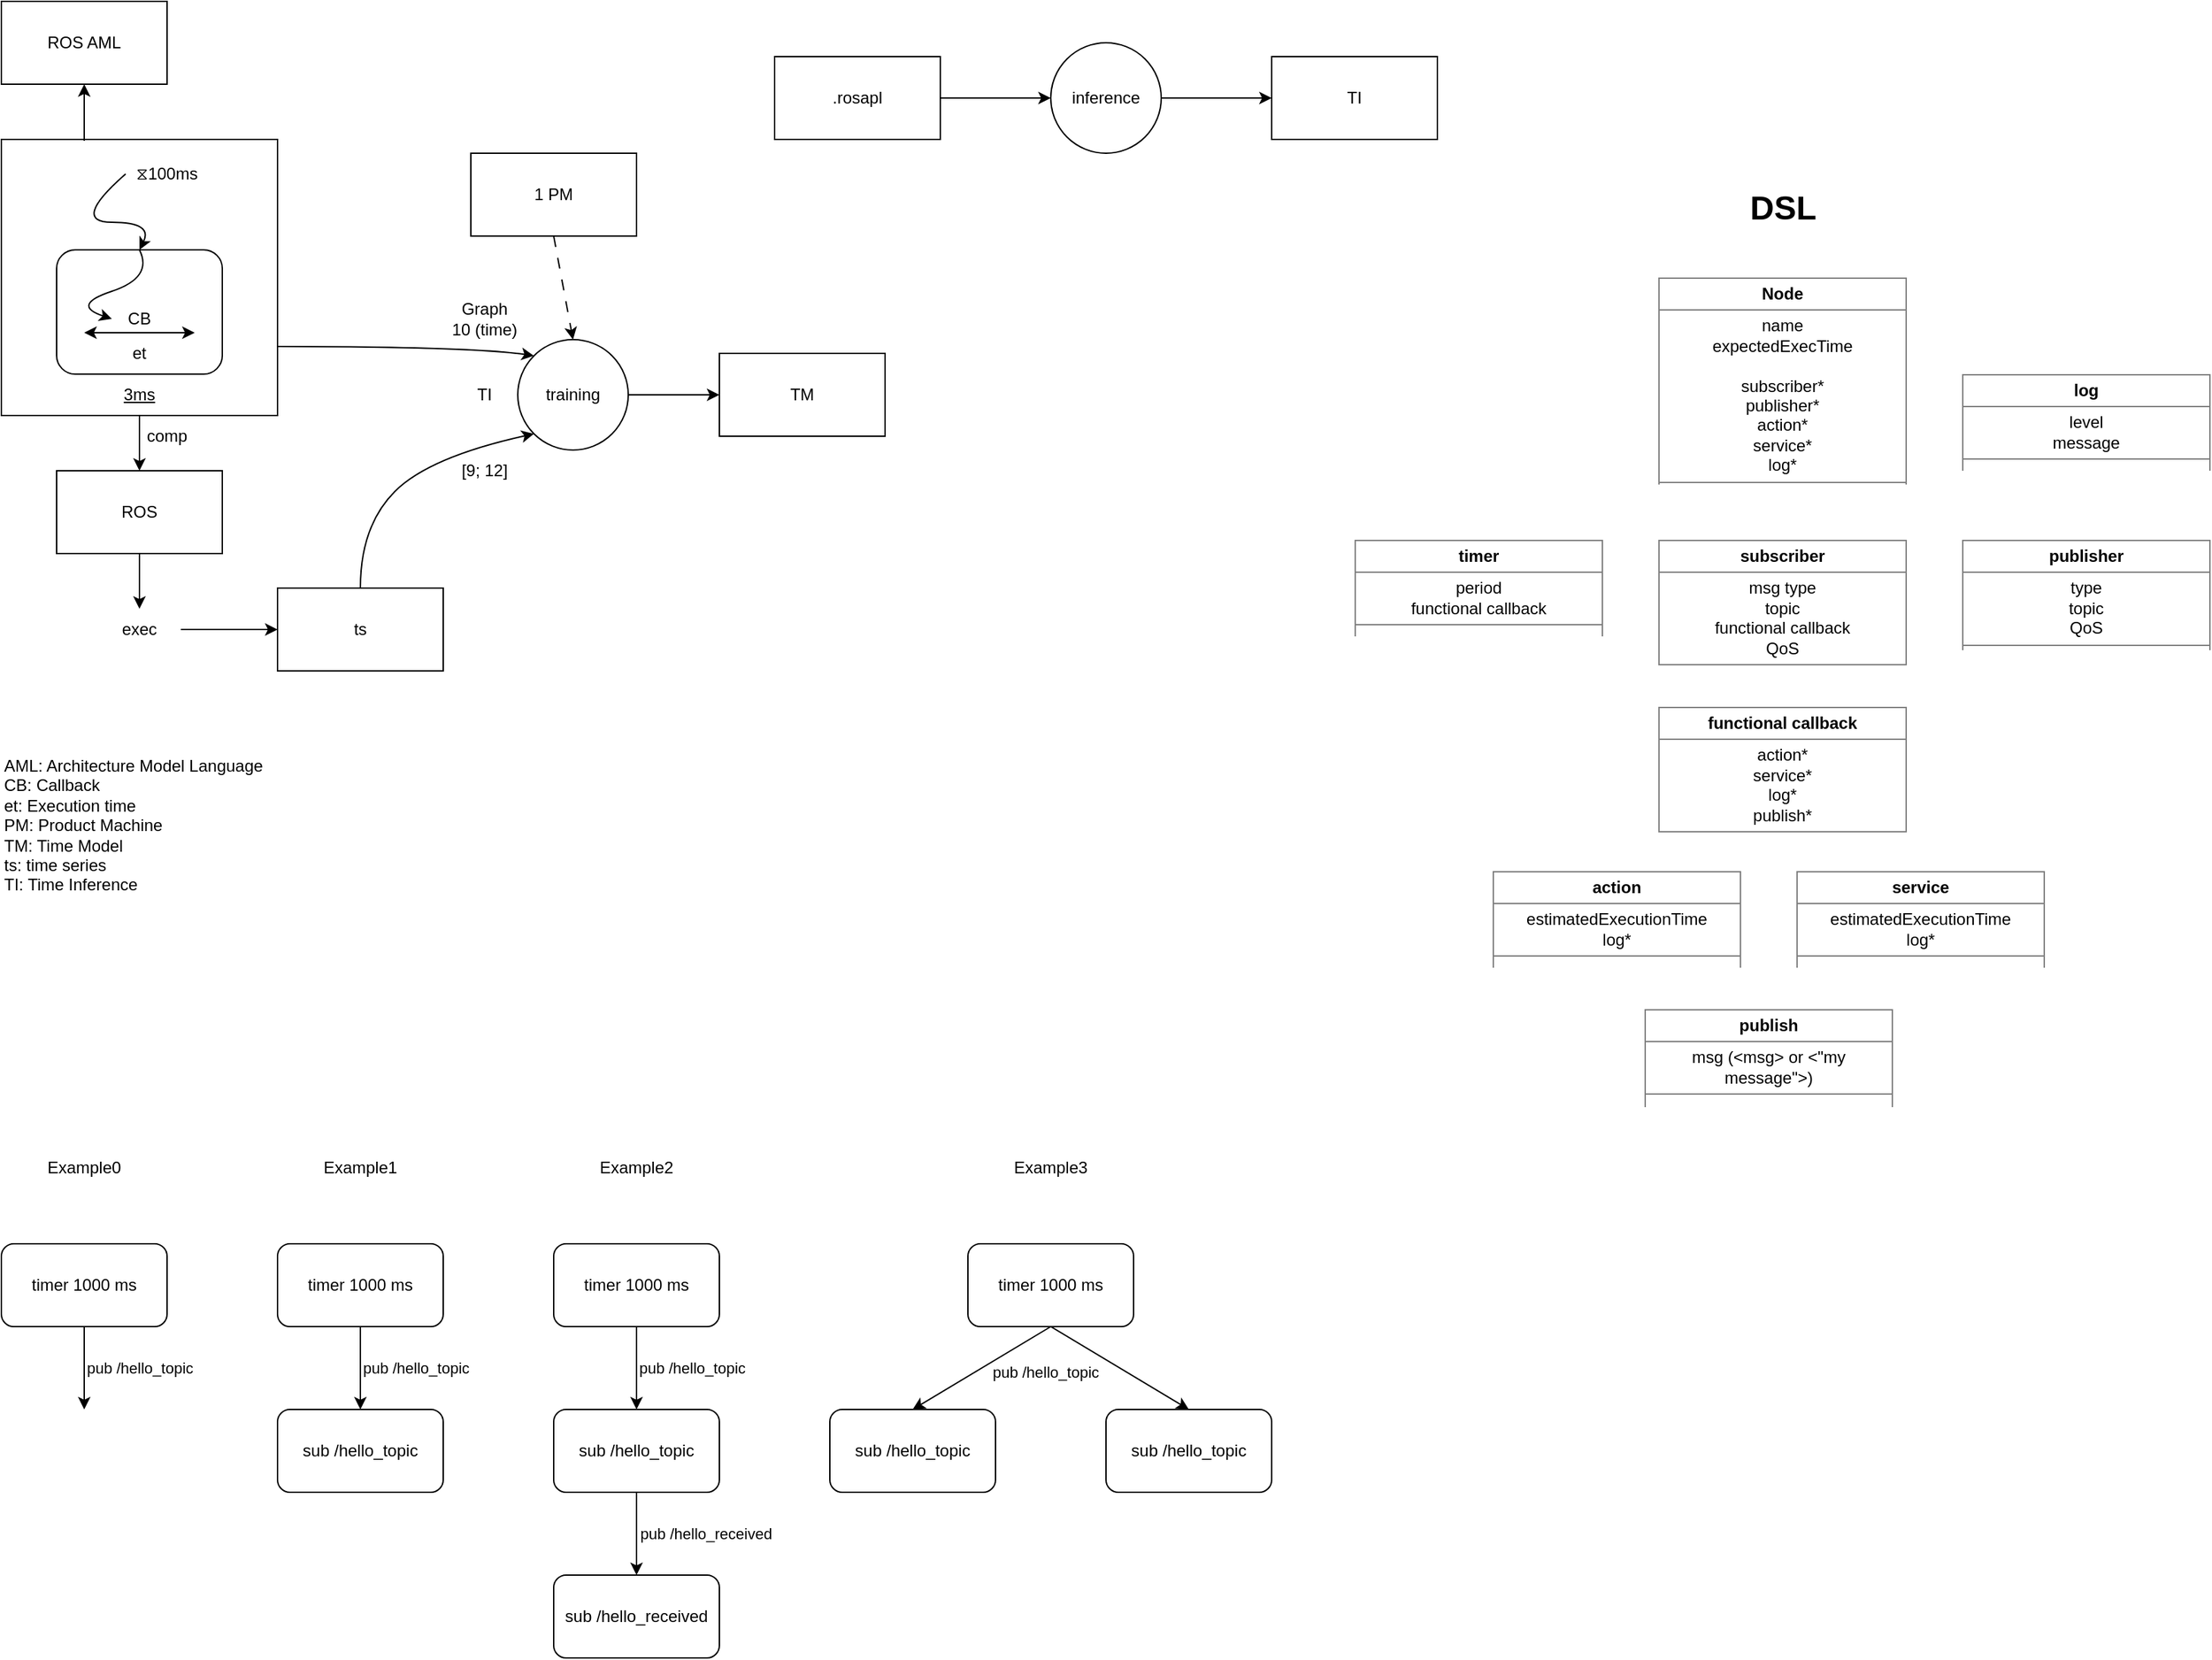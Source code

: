 <mxfile>
    <diagram name="Page-1" id="DDRg4PuIDq06wk-8_CIW">
        <mxGraphModel dx="573" dy="563" grid="1" gridSize="10" guides="1" tooltips="1" connect="1" arrows="1" fold="1" page="1" pageScale="1" pageWidth="827" pageHeight="1169" math="0" shadow="0">
            <root>
                <mxCell id="0"/>
                <mxCell id="1" parent="0"/>
                <mxCell id="DuPmBzLViahCLTAQXnIo-2" value="" style="rounded=0;whiteSpace=wrap;html=1;" parent="1" vertex="1">
                    <mxGeometry x="40" y="120" width="200" height="200" as="geometry"/>
                </mxCell>
                <mxCell id="DuPmBzLViahCLTAQXnIo-3" value="ROS AML" style="rounded=0;whiteSpace=wrap;html=1;" parent="1" vertex="1">
                    <mxGeometry x="40" y="20" width="120" height="60" as="geometry"/>
                </mxCell>
                <mxCell id="DuPmBzLViahCLTAQXnIo-4" value="" style="endArrow=classic;html=1;rounded=0;exitX=0.3;exitY=0.005;exitDx=0;exitDy=0;exitPerimeter=0;entryX=0.5;entryY=1;entryDx=0;entryDy=0;" parent="1" source="DuPmBzLViahCLTAQXnIo-2" target="DuPmBzLViahCLTAQXnIo-3" edge="1">
                    <mxGeometry width="50" height="50" relative="1" as="geometry">
                        <mxPoint x="210" y="100" as="sourcePoint"/>
                        <mxPoint x="260" y="50" as="targetPoint"/>
                    </mxGeometry>
                </mxCell>
                <mxCell id="DuPmBzLViahCLTAQXnIo-5" value="" style="rounded=1;whiteSpace=wrap;html=1;" parent="1" vertex="1">
                    <mxGeometry x="80" y="200" width="120" height="90" as="geometry"/>
                </mxCell>
                <mxCell id="DuPmBzLViahCLTAQXnIo-6" value="CB" style="text;html=1;align=center;verticalAlign=middle;whiteSpace=wrap;rounded=0;" parent="1" vertex="1">
                    <mxGeometry x="120" y="235" width="40" height="30" as="geometry"/>
                </mxCell>
                <mxCell id="DuPmBzLViahCLTAQXnIo-7" value="" style="curved=1;endArrow=classic;html=1;rounded=0;entryX=0.5;entryY=0;entryDx=0;entryDy=0;exitX=0;exitY=0.5;exitDx=0;exitDy=0;" parent="1" source="DuPmBzLViahCLTAQXnIo-12" target="DuPmBzLViahCLTAQXnIo-5" edge="1">
                    <mxGeometry width="50" height="50" relative="1" as="geometry">
                        <mxPoint x="460" y="210" as="sourcePoint"/>
                        <mxPoint x="260" y="80" as="targetPoint"/>
                        <Array as="points">
                            <mxPoint x="90" y="180"/>
                            <mxPoint x="150" y="180"/>
                        </Array>
                    </mxGeometry>
                </mxCell>
                <mxCell id="DuPmBzLViahCLTAQXnIo-9" value="" style="endArrow=classic;startArrow=classic;html=1;rounded=0;" parent="1" edge="1">
                    <mxGeometry width="50" height="50" relative="1" as="geometry">
                        <mxPoint x="100" y="260" as="sourcePoint"/>
                        <mxPoint x="180" y="260" as="targetPoint"/>
                    </mxGeometry>
                </mxCell>
                <mxCell id="DuPmBzLViahCLTAQXnIo-10" value="et" style="text;html=1;align=center;verticalAlign=middle;whiteSpace=wrap;rounded=0;" parent="1" vertex="1">
                    <mxGeometry x="110" y="260" width="60" height="30" as="geometry"/>
                </mxCell>
                <mxCell id="DuPmBzLViahCLTAQXnIo-11" value="" style="curved=1;endArrow=classic;html=1;rounded=0;exitX=0.5;exitY=0;exitDx=0;exitDy=0;entryX=0;entryY=0.5;entryDx=0;entryDy=0;" parent="1" source="DuPmBzLViahCLTAQXnIo-5" target="DuPmBzLViahCLTAQXnIo-6" edge="1">
                    <mxGeometry width="50" height="50" relative="1" as="geometry">
                        <mxPoint x="390" y="410" as="sourcePoint"/>
                        <mxPoint x="440" y="360" as="targetPoint"/>
                        <Array as="points">
                            <mxPoint x="150" y="220"/>
                            <mxPoint x="90" y="240"/>
                        </Array>
                    </mxGeometry>
                </mxCell>
                <mxCell id="DuPmBzLViahCLTAQXnIo-12" value="⧖100ms" style="text;html=1;align=center;verticalAlign=middle;whiteSpace=wrap;rounded=0;" parent="1" vertex="1">
                    <mxGeometry x="130" y="130" width="60" height="30" as="geometry"/>
                </mxCell>
                <mxCell id="DuPmBzLViahCLTAQXnIo-13" value="3ms" style="text;html=1;align=center;verticalAlign=middle;whiteSpace=wrap;rounded=0;fontStyle=4" parent="1" vertex="1">
                    <mxGeometry x="110" y="290" width="60" height="30" as="geometry"/>
                </mxCell>
                <mxCell id="DuPmBzLViahCLTAQXnIo-14" value="ROS" style="rounded=0;whiteSpace=wrap;html=1;" parent="1" vertex="1">
                    <mxGeometry x="80" y="360" width="120" height="60" as="geometry"/>
                </mxCell>
                <mxCell id="DuPmBzLViahCLTAQXnIo-15" value="" style="endArrow=classic;html=1;rounded=0;exitX=0.5;exitY=1;exitDx=0;exitDy=0;entryX=0.5;entryY=0;entryDx=0;entryDy=0;" parent="1" source="DuPmBzLViahCLTAQXnIo-13" target="DuPmBzLViahCLTAQXnIo-14" edge="1">
                    <mxGeometry width="50" height="50" relative="1" as="geometry">
                        <mxPoint x="250" y="470" as="sourcePoint"/>
                        <mxPoint x="300" y="420" as="targetPoint"/>
                    </mxGeometry>
                </mxCell>
                <mxCell id="DuPmBzLViahCLTAQXnIo-16" value="exec" style="text;html=1;align=center;verticalAlign=middle;whiteSpace=wrap;rounded=0;" parent="1" vertex="1">
                    <mxGeometry x="110" y="460" width="60" height="30" as="geometry"/>
                </mxCell>
                <mxCell id="DuPmBzLViahCLTAQXnIo-17" value="comp" style="text;html=1;align=center;verticalAlign=middle;whiteSpace=wrap;rounded=0;" parent="1" vertex="1">
                    <mxGeometry x="130" y="320" width="60" height="30" as="geometry"/>
                </mxCell>
                <mxCell id="DuPmBzLViahCLTAQXnIo-18" value="" style="endArrow=classic;html=1;rounded=0;exitX=0.5;exitY=1;exitDx=0;exitDy=0;entryX=0.5;entryY=0;entryDx=0;entryDy=0;" parent="1" source="DuPmBzLViahCLTAQXnIo-14" target="DuPmBzLViahCLTAQXnIo-16" edge="1">
                    <mxGeometry width="50" height="50" relative="1" as="geometry">
                        <mxPoint x="240" y="450" as="sourcePoint"/>
                        <mxPoint x="290" y="400" as="targetPoint"/>
                    </mxGeometry>
                </mxCell>
                <mxCell id="DuPmBzLViahCLTAQXnIo-19" value="ts" style="rounded=0;whiteSpace=wrap;html=1;" parent="1" vertex="1">
                    <mxGeometry x="240" y="445" width="120" height="60" as="geometry"/>
                </mxCell>
                <mxCell id="DuPmBzLViahCLTAQXnIo-20" value="" style="endArrow=classic;html=1;rounded=0;exitX=1;exitY=0.5;exitDx=0;exitDy=0;entryX=0;entryY=0.5;entryDx=0;entryDy=0;" parent="1" source="DuPmBzLViahCLTAQXnIo-16" target="DuPmBzLViahCLTAQXnIo-19" edge="1">
                    <mxGeometry width="50" height="50" relative="1" as="geometry">
                        <mxPoint x="190" y="590" as="sourcePoint"/>
                        <mxPoint x="240" y="540" as="targetPoint"/>
                    </mxGeometry>
                </mxCell>
                <mxCell id="DuPmBzLViahCLTAQXnIo-21" value="training" style="ellipse;whiteSpace=wrap;html=1;aspect=fixed;" parent="1" vertex="1">
                    <mxGeometry x="414" y="265" width="80" height="80" as="geometry"/>
                </mxCell>
                <mxCell id="DuPmBzLViahCLTAQXnIo-22" value="" style="curved=1;endArrow=classic;html=1;rounded=0;exitX=0.5;exitY=0;exitDx=0;exitDy=0;entryX=0;entryY=1;entryDx=0;entryDy=0;" parent="1" source="DuPmBzLViahCLTAQXnIo-19" target="DuPmBzLViahCLTAQXnIo-21" edge="1">
                    <mxGeometry width="50" height="50" relative="1" as="geometry">
                        <mxPoint x="380" y="430" as="sourcePoint"/>
                        <mxPoint x="430" y="380" as="targetPoint"/>
                        <Array as="points">
                            <mxPoint x="300" y="400"/>
                            <mxPoint x="350" y="350"/>
                        </Array>
                    </mxGeometry>
                </mxCell>
                <mxCell id="DuPmBzLViahCLTAQXnIo-23" value="" style="curved=1;endArrow=classic;html=1;rounded=0;exitX=1;exitY=0.75;exitDx=0;exitDy=0;entryX=0;entryY=0;entryDx=0;entryDy=0;" parent="1" source="DuPmBzLViahCLTAQXnIo-2" target="DuPmBzLViahCLTAQXnIo-21" edge="1">
                    <mxGeometry width="50" height="50" relative="1" as="geometry">
                        <mxPoint x="350" y="220" as="sourcePoint"/>
                        <mxPoint x="400" y="170" as="targetPoint"/>
                        <Array as="points">
                            <mxPoint x="380" y="270"/>
                        </Array>
                    </mxGeometry>
                </mxCell>
                <mxCell id="DuPmBzLViahCLTAQXnIo-24" value="TM" style="rounded=0;whiteSpace=wrap;html=1;" parent="1" vertex="1">
                    <mxGeometry x="560" y="275" width="120" height="60" as="geometry"/>
                </mxCell>
                <mxCell id="DuPmBzLViahCLTAQXnIo-25" value="" style="endArrow=classic;html=1;rounded=0;exitX=1;exitY=0.5;exitDx=0;exitDy=0;entryX=0;entryY=0.5;entryDx=0;entryDy=0;" parent="1" source="DuPmBzLViahCLTAQXnIo-21" target="DuPmBzLViahCLTAQXnIo-24" edge="1">
                    <mxGeometry width="50" height="50" relative="1" as="geometry">
                        <mxPoint x="570" y="400" as="sourcePoint"/>
                        <mxPoint x="620" y="350" as="targetPoint"/>
                    </mxGeometry>
                </mxCell>
                <mxCell id="DuPmBzLViahCLTAQXnIo-26" value="1 PM" style="rounded=0;whiteSpace=wrap;html=1;" parent="1" vertex="1">
                    <mxGeometry x="380" y="130" width="120" height="60" as="geometry"/>
                </mxCell>
                <mxCell id="DuPmBzLViahCLTAQXnIo-27" value="" style="endArrow=classic;html=1;rounded=0;exitX=0.5;exitY=1;exitDx=0;exitDy=0;entryX=0.5;entryY=0;entryDx=0;entryDy=0;dashed=1;dashPattern=8 8;" parent="1" source="DuPmBzLViahCLTAQXnIo-26" target="DuPmBzLViahCLTAQXnIo-21" edge="1">
                    <mxGeometry width="50" height="50" relative="1" as="geometry">
                        <mxPoint x="660" y="180" as="sourcePoint"/>
                        <mxPoint x="710" y="130" as="targetPoint"/>
                    </mxGeometry>
                </mxCell>
                <mxCell id="DuPmBzLViahCLTAQXnIo-28" value="TI" style="text;html=1;align=center;verticalAlign=middle;whiteSpace=wrap;rounded=0;" parent="1" vertex="1">
                    <mxGeometry x="360" y="290" width="60" height="30" as="geometry"/>
                </mxCell>
                <mxCell id="DuPmBzLViahCLTAQXnIo-29" value="[9; 12]" style="text;html=1;align=center;verticalAlign=middle;whiteSpace=wrap;rounded=0;" parent="1" vertex="1">
                    <mxGeometry x="360" y="345" width="60" height="30" as="geometry"/>
                </mxCell>
                <mxCell id="DuPmBzLViahCLTAQXnIo-30" value="&lt;div&gt;Graph&lt;/div&gt;&lt;div&gt;10 (time)&lt;/div&gt;" style="text;html=1;align=center;verticalAlign=middle;whiteSpace=wrap;rounded=0;" parent="1" vertex="1">
                    <mxGeometry x="360" y="235" width="60" height="30" as="geometry"/>
                </mxCell>
                <mxCell id="DuPmBzLViahCLTAQXnIo-31" style="edgeStyle=orthogonalEdgeStyle;rounded=0;orthogonalLoop=1;jettySize=auto;html=1;exitX=0.5;exitY=1;exitDx=0;exitDy=0;" parent="1" source="DuPmBzLViahCLTAQXnIo-29" target="DuPmBzLViahCLTAQXnIo-29" edge="1">
                    <mxGeometry relative="1" as="geometry"/>
                </mxCell>
                <mxCell id="DuPmBzLViahCLTAQXnIo-32" value=".rosapl" style="rounded=0;whiteSpace=wrap;html=1;" parent="1" vertex="1">
                    <mxGeometry x="600" y="60" width="120" height="60" as="geometry"/>
                </mxCell>
                <mxCell id="DuPmBzLViahCLTAQXnIo-33" value="inference" style="ellipse;whiteSpace=wrap;html=1;aspect=fixed;" parent="1" vertex="1">
                    <mxGeometry x="800" y="50" width="80" height="80" as="geometry"/>
                </mxCell>
                <mxCell id="DuPmBzLViahCLTAQXnIo-34" value="TI" style="rounded=0;whiteSpace=wrap;html=1;" parent="1" vertex="1">
                    <mxGeometry x="960" y="60" width="120" height="60" as="geometry"/>
                </mxCell>
                <mxCell id="DuPmBzLViahCLTAQXnIo-35" value="" style="endArrow=classic;html=1;rounded=0;exitX=1;exitY=0.5;exitDx=0;exitDy=0;entryX=0;entryY=0.5;entryDx=0;entryDy=0;" parent="1" source="DuPmBzLViahCLTAQXnIo-32" target="DuPmBzLViahCLTAQXnIo-33" edge="1">
                    <mxGeometry width="50" height="50" relative="1" as="geometry">
                        <mxPoint x="800" y="210" as="sourcePoint"/>
                        <mxPoint x="850" y="160" as="targetPoint"/>
                    </mxGeometry>
                </mxCell>
                <mxCell id="DuPmBzLViahCLTAQXnIo-36" value="" style="endArrow=classic;html=1;rounded=0;exitX=1;exitY=0.5;exitDx=0;exitDy=0;entryX=0;entryY=0.5;entryDx=0;entryDy=0;" parent="1" source="DuPmBzLViahCLTAQXnIo-33" target="DuPmBzLViahCLTAQXnIo-34" edge="1">
                    <mxGeometry width="50" height="50" relative="1" as="geometry">
                        <mxPoint x="940" y="210" as="sourcePoint"/>
                        <mxPoint x="990" y="160" as="targetPoint"/>
                    </mxGeometry>
                </mxCell>
                <mxCell id="DuPmBzLViahCLTAQXnIo-37" value="&lt;div&gt;AML: Architecture Model Language&lt;/div&gt;&lt;div&gt;CB: Callback&lt;/div&gt;&lt;div&gt;et: Execution time&lt;/div&gt;&lt;div&gt;PM: Product Machine&lt;/div&gt;&lt;div&gt;TM: Time Model&lt;/div&gt;&lt;div&gt;ts: time series&lt;/div&gt;&lt;div&gt;TI: Time Inference&lt;/div&gt;" style="text;html=1;align=left;verticalAlign=top;whiteSpace=wrap;rounded=0;" parent="1" vertex="1">
                    <mxGeometry x="40" y="560" width="420" height="170" as="geometry"/>
                </mxCell>
                <mxCell id="2" value="&lt;table border=&quot;1&quot; width=&quot;100%&quot; height=&quot;100%&quot; cellpadding=&quot;4&quot; style=&quot;width:100%;height:100%;border-collapse:collapse;&quot;&gt;&lt;tbody&gt;&lt;tr&gt;&lt;th align=&quot;center&quot;&gt;&lt;b&gt;Node&lt;/b&gt;&lt;/th&gt;&lt;/tr&gt;&lt;tr&gt;&lt;td align=&quot;center&quot;&gt;name&lt;br&gt;expectedExecTime&lt;br&gt;&lt;br&gt;subscriber*&lt;br&gt;publisher*&lt;br&gt;action*&lt;br&gt;service*&lt;br&gt;log*&lt;/td&gt;&lt;/tr&gt;&lt;tr&gt;&lt;td align=&quot;center&quot;&gt;&lt;br&gt;&lt;br&gt;&lt;/td&gt;&lt;/tr&gt;&lt;/tbody&gt;&lt;/table&gt;" style="text;html=1;whiteSpace=wrap;strokeColor=none;fillColor=none;overflow=fill;" parent="1" vertex="1">
                    <mxGeometry x="1240" y="220" width="180" height="150" as="geometry"/>
                </mxCell>
                <mxCell id="3" value="&lt;table border=&quot;1&quot; width=&quot;100%&quot; height=&quot;100%&quot; cellpadding=&quot;4&quot; style=&quot;width:100%;height:100%;border-collapse:collapse;&quot;&gt;&lt;tbody&gt;&lt;tr&gt;&lt;th align=&quot;center&quot;&gt;&lt;b&gt;log&lt;/b&gt;&lt;/th&gt;&lt;/tr&gt;&lt;tr&gt;&lt;td align=&quot;center&quot;&gt;level&lt;br&gt;message&lt;/td&gt;&lt;/tr&gt;&lt;tr&gt;&lt;td align=&quot;center&quot;&gt;&lt;br&gt;&lt;br&gt;&lt;/td&gt;&lt;/tr&gt;&lt;/tbody&gt;&lt;/table&gt;" style="text;html=1;whiteSpace=wrap;strokeColor=none;fillColor=none;overflow=fill;verticalAlign=top;" parent="1" vertex="1">
                    <mxGeometry x="1460" y="290" width="180" height="70" as="geometry"/>
                </mxCell>
                <mxCell id="4" value="&lt;table border=&quot;1&quot; width=&quot;100%&quot; height=&quot;100%&quot; cellpadding=&quot;4&quot; style=&quot;width:100%;height:100%;border-collapse:collapse;&quot;&gt;&lt;tbody&gt;&lt;tr&gt;&lt;th align=&quot;center&quot;&gt;subscriber&lt;/th&gt;&lt;/tr&gt;&lt;tr&gt;&lt;td align=&quot;center&quot;&gt;msg type&lt;br&gt;topic&lt;br&gt;functional callback&lt;br&gt;QoS&lt;/td&gt;&lt;/tr&gt;&lt;tr&gt;&lt;td align=&quot;center&quot;&gt;&lt;br&gt;&lt;br&gt;&lt;/td&gt;&lt;/tr&gt;&lt;/tbody&gt;&lt;/table&gt;" style="text;html=1;whiteSpace=wrap;strokeColor=none;fillColor=none;overflow=fill;verticalAlign=top;" parent="1" vertex="1">
                    <mxGeometry x="1240" y="410" width="180" height="91" as="geometry"/>
                </mxCell>
                <mxCell id="5" value="&lt;table border=&quot;1&quot; width=&quot;100%&quot; height=&quot;100%&quot; cellpadding=&quot;4&quot; style=&quot;width:100%;height:100%;border-collapse:collapse;&quot;&gt;&lt;tbody&gt;&lt;tr&gt;&lt;th align=&quot;center&quot;&gt;publisher&lt;/th&gt;&lt;/tr&gt;&lt;tr&gt;&lt;td align=&quot;center&quot;&gt;type&lt;br&gt;topic&lt;br&gt;QoS&lt;/td&gt;&lt;/tr&gt;&lt;tr&gt;&lt;td align=&quot;center&quot;&gt;&lt;br&gt;&lt;br&gt;&lt;/td&gt;&lt;/tr&gt;&lt;/tbody&gt;&lt;/table&gt;" style="text;html=1;whiteSpace=wrap;strokeColor=none;fillColor=none;overflow=fill;verticalAlign=top;" parent="1" vertex="1">
                    <mxGeometry x="1460" y="410" width="180" height="80" as="geometry"/>
                </mxCell>
                <mxCell id="6" value="&lt;table border=&quot;1&quot; width=&quot;100%&quot; height=&quot;100%&quot; cellpadding=&quot;4&quot; style=&quot;width:100%;height:100%;border-collapse:collapse;&quot;&gt;&lt;tbody&gt;&lt;tr&gt;&lt;th align=&quot;center&quot;&gt;functional callback&lt;/th&gt;&lt;/tr&gt;&lt;tr&gt;&lt;td align=&quot;center&quot;&gt;action*&lt;br&gt;service*&lt;br&gt;log*&lt;br&gt;publish*&lt;/td&gt;&lt;/tr&gt;&lt;tr&gt;&lt;td align=&quot;center&quot;&gt;&lt;br&gt;&lt;br&gt;&lt;/td&gt;&lt;/tr&gt;&lt;/tbody&gt;&lt;/table&gt;" style="text;html=1;whiteSpace=wrap;strokeColor=none;fillColor=none;overflow=fill;verticalAlign=top;" parent="1" vertex="1">
                    <mxGeometry x="1240" y="530.5" width="180" height="91" as="geometry"/>
                </mxCell>
                <mxCell id="7" value="&lt;table border=&quot;1&quot; width=&quot;100%&quot; height=&quot;100%&quot; cellpadding=&quot;4&quot; style=&quot;width:100%;height:100%;border-collapse:collapse;&quot;&gt;&lt;tbody&gt;&lt;tr&gt;&lt;th align=&quot;center&quot;&gt;publish&lt;/th&gt;&lt;/tr&gt;&lt;tr&gt;&lt;td align=&quot;center&quot;&gt;msg (&amp;lt;msg&amp;gt; or &amp;lt;&quot;my message&quot;&amp;gt;)&lt;/td&gt;&lt;/tr&gt;&lt;tr&gt;&lt;td align=&quot;center&quot;&gt;&lt;br&gt;&lt;br&gt;&lt;/td&gt;&lt;/tr&gt;&lt;/tbody&gt;&lt;/table&gt;" style="text;html=1;whiteSpace=wrap;strokeColor=none;fillColor=none;overflow=fill;verticalAlign=top;" parent="1" vertex="1">
                    <mxGeometry x="1230" y="750" width="180" height="71" as="geometry"/>
                </mxCell>
                <mxCell id="8" value="&lt;table border=&quot;1&quot; width=&quot;100%&quot; height=&quot;100%&quot; cellpadding=&quot;4&quot; style=&quot;width:100%;height:100%;border-collapse:collapse;&quot;&gt;&lt;tbody&gt;&lt;tr&gt;&lt;th align=&quot;center&quot;&gt;action&lt;/th&gt;&lt;/tr&gt;&lt;tr&gt;&lt;td align=&quot;center&quot;&gt;estimatedExecutionTime&lt;br&gt;log*&lt;/td&gt;&lt;/tr&gt;&lt;tr&gt;&lt;td align=&quot;center&quot;&gt;&lt;br&gt;&lt;br&gt;&lt;/td&gt;&lt;/tr&gt;&lt;/tbody&gt;&lt;/table&gt;" style="text;html=1;whiteSpace=wrap;strokeColor=none;fillColor=none;overflow=fill;verticalAlign=top;" parent="1" vertex="1">
                    <mxGeometry x="1120" y="650" width="180" height="70" as="geometry"/>
                </mxCell>
                <mxCell id="9" value="&lt;table border=&quot;1&quot; width=&quot;100%&quot; height=&quot;100%&quot; cellpadding=&quot;4&quot; style=&quot;width:100%;height:100%;border-collapse:collapse;&quot;&gt;&lt;tbody&gt;&lt;tr&gt;&lt;th align=&quot;center&quot;&gt;service&lt;/th&gt;&lt;/tr&gt;&lt;tr&gt;&lt;td align=&quot;center&quot;&gt;estimatedExecutionTime&lt;br&gt;log*&lt;/td&gt;&lt;/tr&gt;&lt;tr&gt;&lt;td align=&quot;center&quot;&gt;&lt;br&gt;&lt;br&gt;&lt;/td&gt;&lt;/tr&gt;&lt;/tbody&gt;&lt;/table&gt;" style="text;html=1;whiteSpace=wrap;strokeColor=none;fillColor=none;overflow=fill;verticalAlign=top;" parent="1" vertex="1">
                    <mxGeometry x="1340" y="650" width="180" height="70" as="geometry"/>
                </mxCell>
                <mxCell id="10" value="&lt;table border=&quot;1&quot; width=&quot;100%&quot; height=&quot;100%&quot; cellpadding=&quot;4&quot; style=&quot;width:100%;height:100%;border-collapse:collapse;&quot;&gt;&lt;tbody&gt;&lt;tr&gt;&lt;th align=&quot;center&quot;&gt;timer&lt;/th&gt;&lt;/tr&gt;&lt;tr&gt;&lt;td align=&quot;center&quot;&gt;period&lt;br&gt;functional callback&lt;/td&gt;&lt;/tr&gt;&lt;tr&gt;&lt;td align=&quot;center&quot;&gt;&lt;br&gt;&lt;br&gt;&lt;/td&gt;&lt;/tr&gt;&lt;/tbody&gt;&lt;/table&gt;" style="text;html=1;whiteSpace=wrap;strokeColor=none;fillColor=none;overflow=fill;verticalAlign=top;" parent="1" vertex="1">
                    <mxGeometry x="1020" y="410" width="180" height="70" as="geometry"/>
                </mxCell>
                <mxCell id="11" value="DSL" style="text;strokeColor=none;fillColor=none;html=1;fontSize=24;fontStyle=1;verticalAlign=middle;align=center;" parent="1" vertex="1">
                    <mxGeometry x="1280" y="150" width="100" height="40" as="geometry"/>
                </mxCell>
                <mxCell id="12" value="Example0" style="text;html=1;align=center;verticalAlign=middle;whiteSpace=wrap;rounded=0;" vertex="1" parent="1">
                    <mxGeometry x="70" y="850" width="60" height="30" as="geometry"/>
                </mxCell>
                <mxCell id="13" value="timer 1000 ms" style="rounded=1;whiteSpace=wrap;html=1;" vertex="1" parent="1">
                    <mxGeometry x="40" y="920" width="120" height="60" as="geometry"/>
                </mxCell>
                <mxCell id="14" value="" style="endArrow=classic;html=1;exitX=0.5;exitY=1;exitDx=0;exitDy=0;" edge="1" parent="1" source="13">
                    <mxGeometry width="50" height="50" relative="1" as="geometry">
                        <mxPoint x="110" y="1050" as="sourcePoint"/>
                        <mxPoint x="100" y="1040" as="targetPoint"/>
                    </mxGeometry>
                </mxCell>
                <mxCell id="16" value="pub /hello_topic" style="edgeLabel;html=1;align=center;verticalAlign=middle;resizable=0;points=[];" vertex="1" connectable="0" parent="14">
                    <mxGeometry x="-0.147" y="4" relative="1" as="geometry">
                        <mxPoint x="36" y="4" as="offset"/>
                    </mxGeometry>
                </mxCell>
                <mxCell id="17" value="Example1" style="text;html=1;align=center;verticalAlign=middle;whiteSpace=wrap;rounded=0;" vertex="1" parent="1">
                    <mxGeometry x="270" y="850" width="60" height="30" as="geometry"/>
                </mxCell>
                <mxCell id="18" value="timer 1000 ms" style="rounded=1;whiteSpace=wrap;html=1;" vertex="1" parent="1">
                    <mxGeometry x="240" y="920" width="120" height="60" as="geometry"/>
                </mxCell>
                <mxCell id="19" value="" style="endArrow=classic;html=1;exitX=0.5;exitY=1;exitDx=0;exitDy=0;" edge="1" parent="1" source="18">
                    <mxGeometry width="50" height="50" relative="1" as="geometry">
                        <mxPoint x="310" y="1050" as="sourcePoint"/>
                        <mxPoint x="300" y="1040" as="targetPoint"/>
                    </mxGeometry>
                </mxCell>
                <mxCell id="20" value="pub /hello_topic" style="edgeLabel;html=1;align=center;verticalAlign=middle;resizable=0;points=[];" vertex="1" connectable="0" parent="19">
                    <mxGeometry x="-0.147" y="4" relative="1" as="geometry">
                        <mxPoint x="36" y="4" as="offset"/>
                    </mxGeometry>
                </mxCell>
                <mxCell id="21" value="sub /hello_topic" style="rounded=1;whiteSpace=wrap;html=1;" vertex="1" parent="1">
                    <mxGeometry x="240" y="1040" width="120" height="60" as="geometry"/>
                </mxCell>
                <mxCell id="22" value="Example2" style="text;html=1;align=center;verticalAlign=middle;whiteSpace=wrap;rounded=0;" vertex="1" parent="1">
                    <mxGeometry x="470" y="850" width="60" height="30" as="geometry"/>
                </mxCell>
                <mxCell id="23" value="timer 1000 ms" style="rounded=1;whiteSpace=wrap;html=1;" vertex="1" parent="1">
                    <mxGeometry x="440" y="920" width="120" height="60" as="geometry"/>
                </mxCell>
                <mxCell id="24" value="" style="endArrow=classic;html=1;exitX=0.5;exitY=1;exitDx=0;exitDy=0;" edge="1" parent="1" source="23">
                    <mxGeometry width="50" height="50" relative="1" as="geometry">
                        <mxPoint x="510" y="1050" as="sourcePoint"/>
                        <mxPoint x="500" y="1040" as="targetPoint"/>
                    </mxGeometry>
                </mxCell>
                <mxCell id="25" value="pub /hello_topic" style="edgeLabel;html=1;align=center;verticalAlign=middle;resizable=0;points=[];" vertex="1" connectable="0" parent="24">
                    <mxGeometry x="-0.147" y="4" relative="1" as="geometry">
                        <mxPoint x="36" y="4" as="offset"/>
                    </mxGeometry>
                </mxCell>
                <mxCell id="26" value="sub /hello_topic" style="rounded=1;whiteSpace=wrap;html=1;" vertex="1" parent="1">
                    <mxGeometry x="440" y="1040" width="120" height="60" as="geometry"/>
                </mxCell>
                <mxCell id="28" value="" style="endArrow=classic;html=1;exitX=0.5;exitY=1;exitDx=0;exitDy=0;entryX=0.5;entryY=0;entryDx=0;entryDy=0;" edge="1" parent="1" source="26">
                    <mxGeometry width="50" height="50" relative="1" as="geometry">
                        <mxPoint x="540" y="1150" as="sourcePoint"/>
                        <mxPoint x="500" y="1160" as="targetPoint"/>
                    </mxGeometry>
                </mxCell>
                <mxCell id="29" value="pub /hello_received" style="edgeLabel;html=1;align=center;verticalAlign=middle;resizable=0;points=[];" vertex="1" connectable="0" parent="1">
                    <mxGeometry x="550" y="1130" as="geometry"/>
                </mxCell>
                <mxCell id="30" value="sub /hello_received" style="rounded=1;whiteSpace=wrap;html=1;" vertex="1" parent="1">
                    <mxGeometry x="440" y="1160" width="120" height="60" as="geometry"/>
                </mxCell>
                <mxCell id="32" value="Example3" style="text;html=1;align=center;verticalAlign=middle;whiteSpace=wrap;rounded=0;" vertex="1" parent="1">
                    <mxGeometry x="770" y="850" width="60" height="30" as="geometry"/>
                </mxCell>
                <mxCell id="33" value="timer 1000 ms" style="rounded=1;whiteSpace=wrap;html=1;" vertex="1" parent="1">
                    <mxGeometry x="740" y="920" width="120" height="60" as="geometry"/>
                </mxCell>
                <mxCell id="34" value="" style="endArrow=classic;html=1;exitX=0.5;exitY=1;exitDx=0;exitDy=0;" edge="1" parent="1" source="33">
                    <mxGeometry width="50" height="50" relative="1" as="geometry">
                        <mxPoint x="710" y="1050" as="sourcePoint"/>
                        <mxPoint x="700" y="1040" as="targetPoint"/>
                    </mxGeometry>
                </mxCell>
                <mxCell id="35" value="pub /hello_topic" style="edgeLabel;html=1;align=center;verticalAlign=middle;resizable=0;points=[];" vertex="1" connectable="0" parent="34">
                    <mxGeometry x="-0.147" y="4" relative="1" as="geometry">
                        <mxPoint x="36" y="4" as="offset"/>
                    </mxGeometry>
                </mxCell>
                <mxCell id="36" value="sub /hello_topic" style="rounded=1;whiteSpace=wrap;html=1;" vertex="1" parent="1">
                    <mxGeometry x="640" y="1040" width="120" height="60" as="geometry"/>
                </mxCell>
                <mxCell id="37" value="sub /hello_topic" style="rounded=1;whiteSpace=wrap;html=1;" vertex="1" parent="1">
                    <mxGeometry x="840" y="1040" width="120" height="60" as="geometry"/>
                </mxCell>
                <mxCell id="38" value="" style="endArrow=classic;html=1;exitX=0.5;exitY=1;exitDx=0;exitDy=0;entryX=0.5;entryY=0;entryDx=0;entryDy=0;" edge="1" parent="1" source="33" target="37">
                    <mxGeometry width="50" height="50" relative="1" as="geometry">
                        <mxPoint x="810" y="990" as="sourcePoint"/>
                        <mxPoint x="710" y="1050" as="targetPoint"/>
                    </mxGeometry>
                </mxCell>
            </root>
        </mxGraphModel>
    </diagram>
</mxfile>